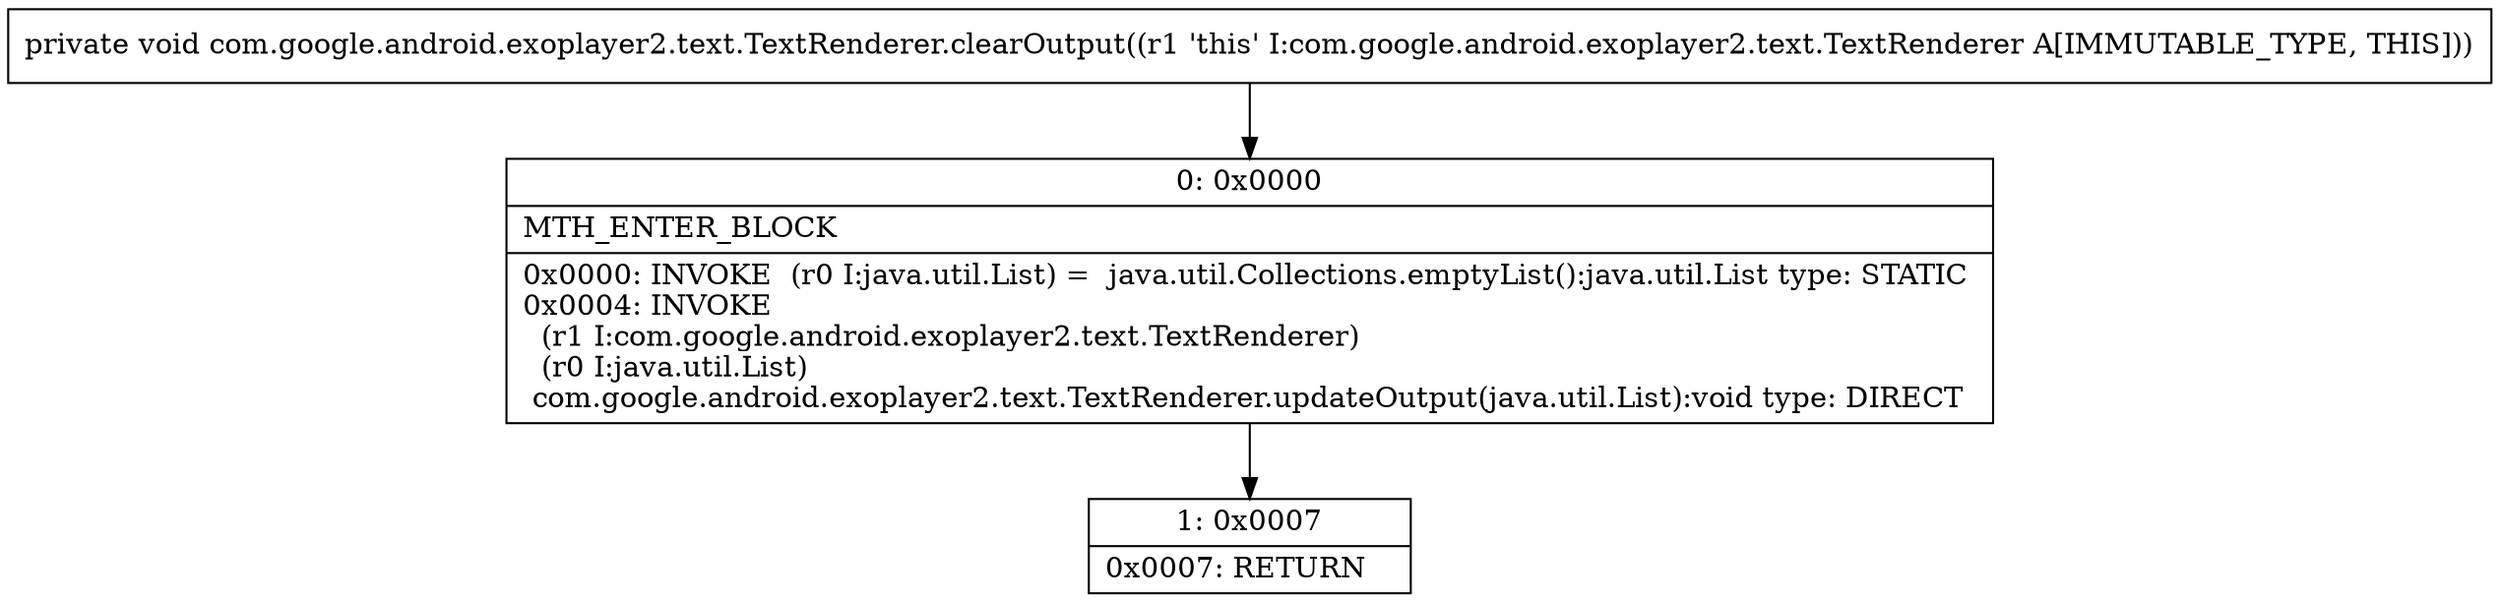 digraph "CFG forcom.google.android.exoplayer2.text.TextRenderer.clearOutput()V" {
Node_0 [shape=record,label="{0\:\ 0x0000|MTH_ENTER_BLOCK\l|0x0000: INVOKE  (r0 I:java.util.List) =  java.util.Collections.emptyList():java.util.List type: STATIC \l0x0004: INVOKE  \l  (r1 I:com.google.android.exoplayer2.text.TextRenderer)\l  (r0 I:java.util.List)\l com.google.android.exoplayer2.text.TextRenderer.updateOutput(java.util.List):void type: DIRECT \l}"];
Node_1 [shape=record,label="{1\:\ 0x0007|0x0007: RETURN   \l}"];
MethodNode[shape=record,label="{private void com.google.android.exoplayer2.text.TextRenderer.clearOutput((r1 'this' I:com.google.android.exoplayer2.text.TextRenderer A[IMMUTABLE_TYPE, THIS])) }"];
MethodNode -> Node_0;
Node_0 -> Node_1;
}

